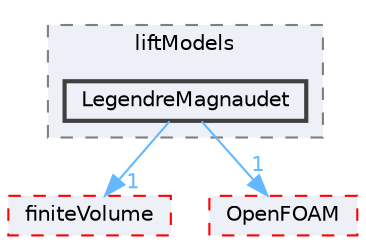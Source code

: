 digraph "src/phaseSystemModels/twoPhaseEuler/twoPhaseSystem/interfacialModels/liftModels/LegendreMagnaudet"
{
 // LATEX_PDF_SIZE
  bgcolor="transparent";
  edge [fontname=Helvetica,fontsize=10,labelfontname=Helvetica,labelfontsize=10];
  node [fontname=Helvetica,fontsize=10,shape=box,height=0.2,width=0.4];
  compound=true
  subgraph clusterdir_d09e821cb6739a10513a2ede3b005a79 {
    graph [ bgcolor="#edf0f7", pencolor="grey50", label="liftModels", fontname=Helvetica,fontsize=10 style="filled,dashed", URL="dir_d09e821cb6739a10513a2ede3b005a79.html",tooltip=""]
  dir_86fada0eb0b95cbad5db7104d68d31bc [label="LegendreMagnaudet", fillcolor="#edf0f7", color="grey25", style="filled,bold", URL="dir_86fada0eb0b95cbad5db7104d68d31bc.html",tooltip=""];
  }
  dir_9bd15774b555cf7259a6fa18f99fe99b [label="finiteVolume", fillcolor="#edf0f7", color="red", style="filled,dashed", URL="dir_9bd15774b555cf7259a6fa18f99fe99b.html",tooltip=""];
  dir_c5473ff19b20e6ec4dfe5c310b3778a8 [label="OpenFOAM", fillcolor="#edf0f7", color="red", style="filled,dashed", URL="dir_c5473ff19b20e6ec4dfe5c310b3778a8.html",tooltip=""];
  dir_86fada0eb0b95cbad5db7104d68d31bc->dir_9bd15774b555cf7259a6fa18f99fe99b [headlabel="1", labeldistance=1.5 headhref="dir_002131_001387.html" href="dir_002131_001387.html" color="steelblue1" fontcolor="steelblue1"];
  dir_86fada0eb0b95cbad5db7104d68d31bc->dir_c5473ff19b20e6ec4dfe5c310b3778a8 [headlabel="1", labeldistance=1.5 headhref="dir_002131_002695.html" href="dir_002131_002695.html" color="steelblue1" fontcolor="steelblue1"];
}
